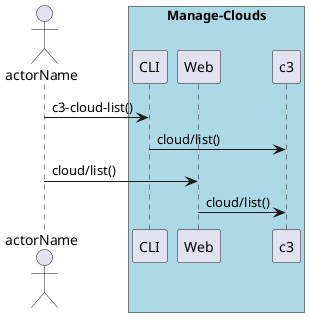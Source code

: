 @startuml
Actor "actorName" as A

box "Manage-Clouds" #lightblue
participant CLI as CLI
participant Web as Web
participant "c3" as S
A -> CLI : c3-cloud-list()
CLI -> S : cloud/list()
A -> Web : cloud/list()
Web -> S : cloud/list()
end box

@enduml
